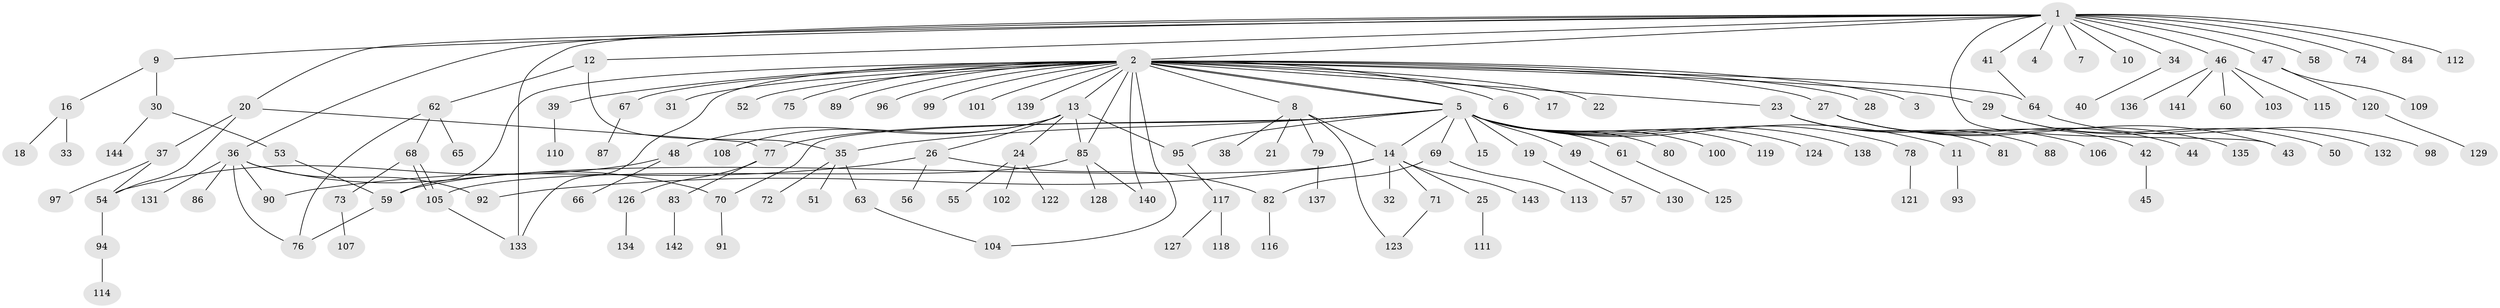 // Generated by graph-tools (version 1.1) at 2025/50/03/09/25 03:50:01]
// undirected, 144 vertices, 168 edges
graph export_dot {
graph [start="1"]
  node [color=gray90,style=filled];
  1;
  2;
  3;
  4;
  5;
  6;
  7;
  8;
  9;
  10;
  11;
  12;
  13;
  14;
  15;
  16;
  17;
  18;
  19;
  20;
  21;
  22;
  23;
  24;
  25;
  26;
  27;
  28;
  29;
  30;
  31;
  32;
  33;
  34;
  35;
  36;
  37;
  38;
  39;
  40;
  41;
  42;
  43;
  44;
  45;
  46;
  47;
  48;
  49;
  50;
  51;
  52;
  53;
  54;
  55;
  56;
  57;
  58;
  59;
  60;
  61;
  62;
  63;
  64;
  65;
  66;
  67;
  68;
  69;
  70;
  71;
  72;
  73;
  74;
  75;
  76;
  77;
  78;
  79;
  80;
  81;
  82;
  83;
  84;
  85;
  86;
  87;
  88;
  89;
  90;
  91;
  92;
  93;
  94;
  95;
  96;
  97;
  98;
  99;
  100;
  101;
  102;
  103;
  104;
  105;
  106;
  107;
  108;
  109;
  110;
  111;
  112;
  113;
  114;
  115;
  116;
  117;
  118;
  119;
  120;
  121;
  122;
  123;
  124;
  125;
  126;
  127;
  128;
  129;
  130;
  131;
  132;
  133;
  134;
  135;
  136;
  137;
  138;
  139;
  140;
  141;
  142;
  143;
  144;
  1 -- 2;
  1 -- 4;
  1 -- 7;
  1 -- 9;
  1 -- 10;
  1 -- 12;
  1 -- 20;
  1 -- 34;
  1 -- 36;
  1 -- 41;
  1 -- 43;
  1 -- 46;
  1 -- 47;
  1 -- 58;
  1 -- 74;
  1 -- 84;
  1 -- 112;
  1 -- 133;
  2 -- 3;
  2 -- 5;
  2 -- 5;
  2 -- 6;
  2 -- 8;
  2 -- 13;
  2 -- 17;
  2 -- 22;
  2 -- 23;
  2 -- 27;
  2 -- 28;
  2 -- 29;
  2 -- 31;
  2 -- 39;
  2 -- 52;
  2 -- 59;
  2 -- 64;
  2 -- 67;
  2 -- 75;
  2 -- 85;
  2 -- 89;
  2 -- 96;
  2 -- 99;
  2 -- 101;
  2 -- 104;
  2 -- 133;
  2 -- 139;
  2 -- 140;
  5 -- 11;
  5 -- 14;
  5 -- 15;
  5 -- 19;
  5 -- 35;
  5 -- 49;
  5 -- 61;
  5 -- 69;
  5 -- 70;
  5 -- 77;
  5 -- 78;
  5 -- 80;
  5 -- 95;
  5 -- 100;
  5 -- 119;
  5 -- 124;
  5 -- 138;
  8 -- 14;
  8 -- 21;
  8 -- 38;
  8 -- 79;
  8 -- 123;
  9 -- 16;
  9 -- 30;
  11 -- 93;
  12 -- 35;
  12 -- 62;
  13 -- 24;
  13 -- 26;
  13 -- 48;
  13 -- 85;
  13 -- 95;
  13 -- 108;
  14 -- 25;
  14 -- 32;
  14 -- 59;
  14 -- 71;
  14 -- 92;
  14 -- 143;
  16 -- 18;
  16 -- 33;
  19 -- 57;
  20 -- 37;
  20 -- 54;
  20 -- 77;
  23 -- 81;
  23 -- 88;
  23 -- 106;
  24 -- 55;
  24 -- 102;
  24 -- 122;
  25 -- 111;
  26 -- 56;
  26 -- 82;
  26 -- 90;
  27 -- 42;
  27 -- 43;
  27 -- 44;
  27 -- 135;
  29 -- 50;
  29 -- 132;
  30 -- 53;
  30 -- 144;
  34 -- 40;
  35 -- 51;
  35 -- 63;
  35 -- 72;
  36 -- 70;
  36 -- 76;
  36 -- 86;
  36 -- 90;
  36 -- 92;
  36 -- 131;
  37 -- 54;
  37 -- 97;
  39 -- 110;
  41 -- 64;
  42 -- 45;
  46 -- 60;
  46 -- 103;
  46 -- 115;
  46 -- 136;
  46 -- 141;
  47 -- 109;
  47 -- 120;
  48 -- 54;
  48 -- 66;
  49 -- 130;
  53 -- 59;
  54 -- 94;
  59 -- 76;
  61 -- 125;
  62 -- 65;
  62 -- 68;
  62 -- 76;
  63 -- 104;
  64 -- 98;
  67 -- 87;
  68 -- 73;
  68 -- 105;
  68 -- 105;
  69 -- 82;
  69 -- 113;
  70 -- 91;
  71 -- 123;
  73 -- 107;
  77 -- 83;
  77 -- 126;
  78 -- 121;
  79 -- 137;
  82 -- 116;
  83 -- 142;
  85 -- 105;
  85 -- 128;
  85 -- 140;
  94 -- 114;
  95 -- 117;
  105 -- 133;
  117 -- 118;
  117 -- 127;
  120 -- 129;
  126 -- 134;
}
